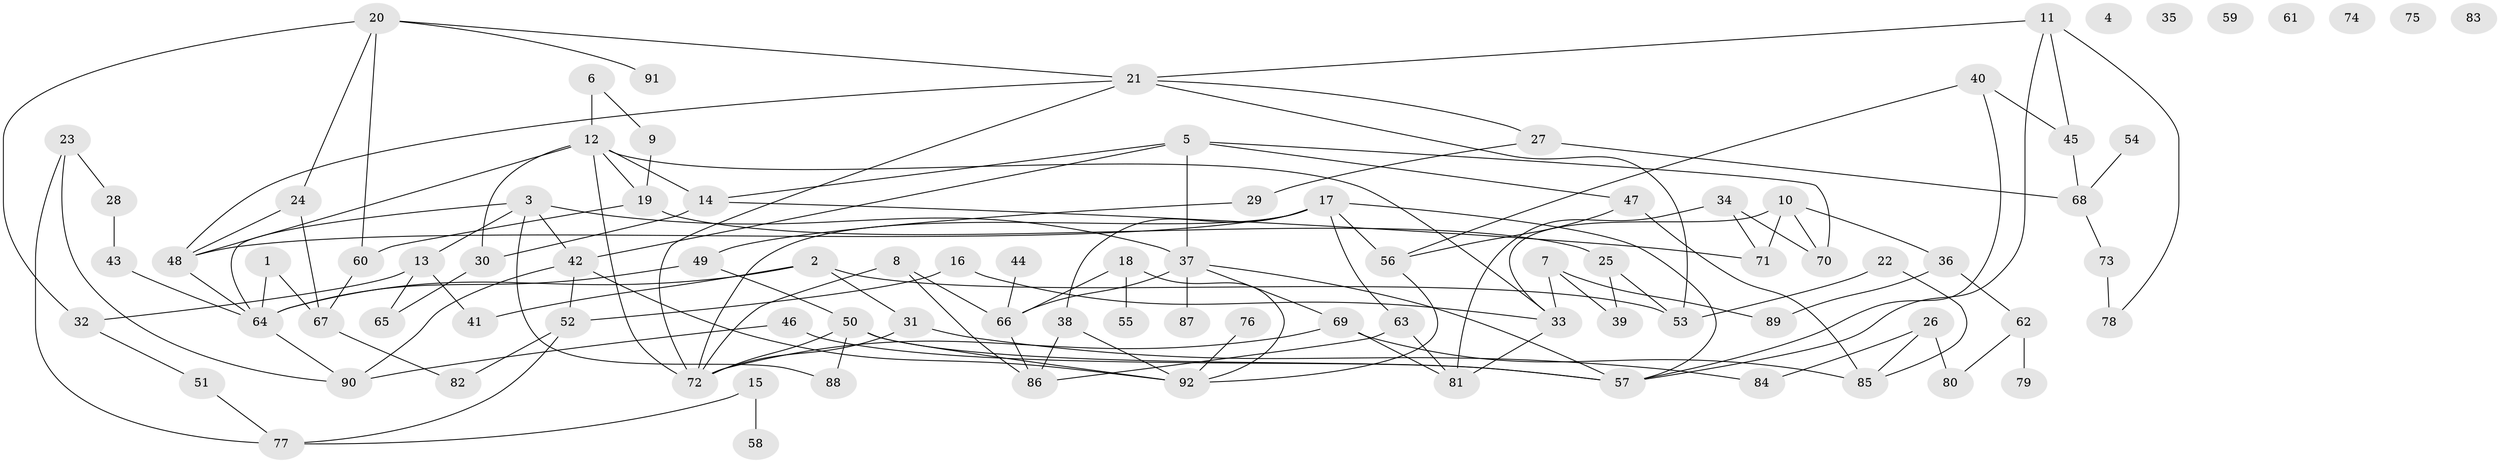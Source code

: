 // Generated by graph-tools (version 1.1) at 2025/13/03/09/25 04:13:08]
// undirected, 92 vertices, 139 edges
graph export_dot {
graph [start="1"]
  node [color=gray90,style=filled];
  1;
  2;
  3;
  4;
  5;
  6;
  7;
  8;
  9;
  10;
  11;
  12;
  13;
  14;
  15;
  16;
  17;
  18;
  19;
  20;
  21;
  22;
  23;
  24;
  25;
  26;
  27;
  28;
  29;
  30;
  31;
  32;
  33;
  34;
  35;
  36;
  37;
  38;
  39;
  40;
  41;
  42;
  43;
  44;
  45;
  46;
  47;
  48;
  49;
  50;
  51;
  52;
  53;
  54;
  55;
  56;
  57;
  58;
  59;
  60;
  61;
  62;
  63;
  64;
  65;
  66;
  67;
  68;
  69;
  70;
  71;
  72;
  73;
  74;
  75;
  76;
  77;
  78;
  79;
  80;
  81;
  82;
  83;
  84;
  85;
  86;
  87;
  88;
  89;
  90;
  91;
  92;
  1 -- 64;
  1 -- 67;
  2 -- 31;
  2 -- 41;
  2 -- 53;
  2 -- 64;
  3 -- 13;
  3 -- 37;
  3 -- 42;
  3 -- 64;
  3 -- 88;
  5 -- 14;
  5 -- 37;
  5 -- 42;
  5 -- 47;
  5 -- 70;
  6 -- 9;
  6 -- 12;
  7 -- 33;
  7 -- 39;
  7 -- 89;
  8 -- 66;
  8 -- 72;
  8 -- 86;
  9 -- 19;
  10 -- 33;
  10 -- 36;
  10 -- 70;
  10 -- 71;
  11 -- 21;
  11 -- 45;
  11 -- 57;
  11 -- 78;
  12 -- 14;
  12 -- 19;
  12 -- 30;
  12 -- 33;
  12 -- 48;
  12 -- 72;
  13 -- 32;
  13 -- 41;
  13 -- 65;
  14 -- 30;
  14 -- 71;
  15 -- 58;
  15 -- 77;
  16 -- 33;
  16 -- 52;
  17 -- 38;
  17 -- 48;
  17 -- 56;
  17 -- 57;
  17 -- 63;
  17 -- 72;
  18 -- 55;
  18 -- 66;
  18 -- 92;
  19 -- 25;
  19 -- 60;
  20 -- 21;
  20 -- 24;
  20 -- 32;
  20 -- 60;
  20 -- 91;
  21 -- 27;
  21 -- 48;
  21 -- 53;
  21 -- 72;
  22 -- 53;
  22 -- 85;
  23 -- 28;
  23 -- 77;
  23 -- 90;
  24 -- 48;
  24 -- 67;
  25 -- 39;
  25 -- 53;
  26 -- 80;
  26 -- 84;
  26 -- 85;
  27 -- 29;
  27 -- 68;
  28 -- 43;
  29 -- 49;
  30 -- 65;
  31 -- 72;
  31 -- 84;
  32 -- 51;
  33 -- 81;
  34 -- 70;
  34 -- 71;
  34 -- 81;
  36 -- 62;
  36 -- 89;
  37 -- 57;
  37 -- 66;
  37 -- 69;
  37 -- 87;
  38 -- 86;
  38 -- 92;
  40 -- 45;
  40 -- 56;
  40 -- 57;
  42 -- 52;
  42 -- 90;
  42 -- 92;
  43 -- 64;
  44 -- 66;
  45 -- 68;
  46 -- 57;
  46 -- 90;
  47 -- 56;
  47 -- 85;
  48 -- 64;
  49 -- 50;
  49 -- 64;
  50 -- 57;
  50 -- 72;
  50 -- 88;
  50 -- 92;
  51 -- 77;
  52 -- 77;
  52 -- 82;
  54 -- 68;
  56 -- 92;
  60 -- 67;
  62 -- 79;
  62 -- 80;
  63 -- 81;
  63 -- 86;
  64 -- 90;
  66 -- 86;
  67 -- 82;
  68 -- 73;
  69 -- 72;
  69 -- 81;
  69 -- 85;
  73 -- 78;
  76 -- 92;
}
